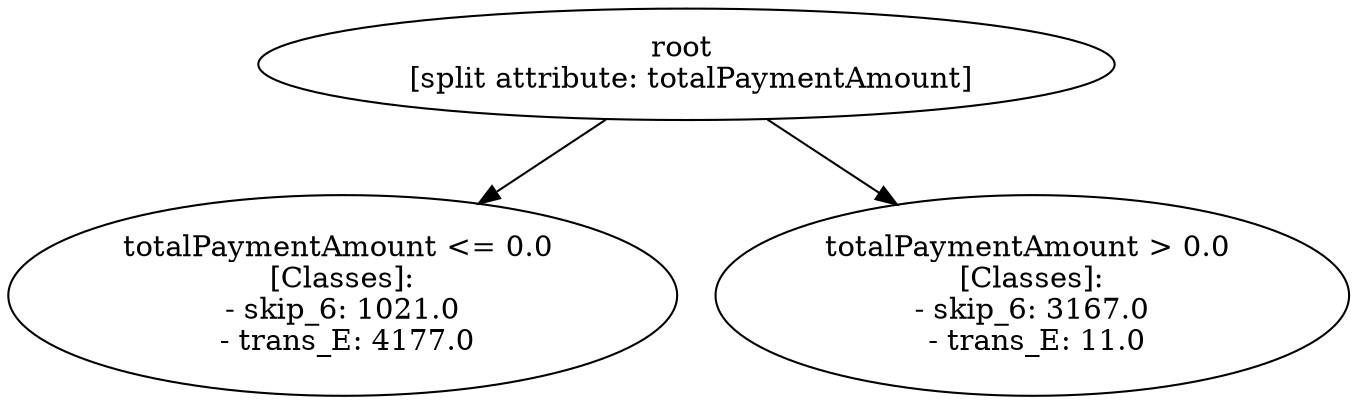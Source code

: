 // Road_Traffic_Fine_Management_Process-p_7-4
digraph "Road_Traffic_Fine_Management_Process-p_7-4" {
	"a8f8f003-291e-4e3d-9acb-236d91593225" [label="root 
 [split attribute: totalPaymentAmount]"]
	"8c42a2bd-dbe0-4255-9258-2526bb0cdd78" [label="totalPaymentAmount <= 0.0 
 [Classes]: 
 - skip_6: 1021.0 
 - trans_E: 4177.0"]
	"a8f8f003-291e-4e3d-9acb-236d91593225" -> "8c42a2bd-dbe0-4255-9258-2526bb0cdd78"
	"55d978e8-612e-4ee4-97cd-919ce92536f0" [label="totalPaymentAmount > 0.0 
 [Classes]: 
 - skip_6: 3167.0 
 - trans_E: 11.0"]
	"a8f8f003-291e-4e3d-9acb-236d91593225" -> "55d978e8-612e-4ee4-97cd-919ce92536f0"
}
